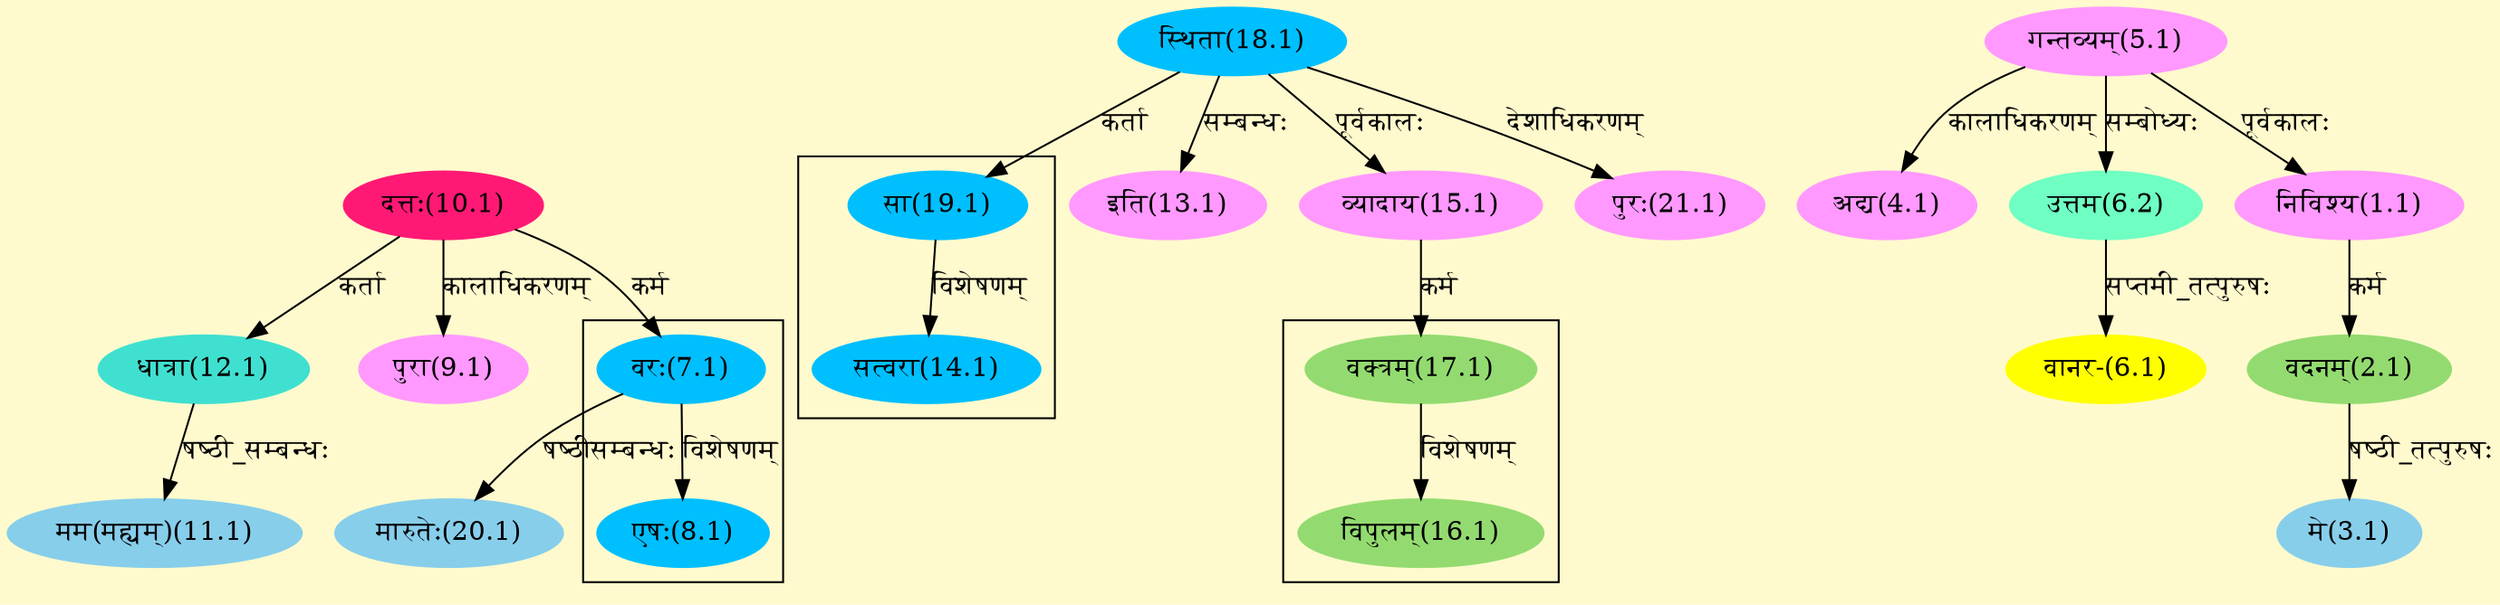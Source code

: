 digraph G{
rankdir=BT;
 compound=true;
 bgcolor="lemonchiffon1";

subgraph cluster_1{
Node8_1 [style=filled, color="#00BFFF" label = "एषः(8.1)"]
Node7_1 [style=filled, color="#00BFFF" label = "वरः(7.1)"]

}

subgraph cluster_2{
Node14_1 [style=filled, color="#00BFFF" label = "सत्वरा(14.1)"]
Node19_1 [style=filled, color="#00BFFF" label = "सा(19.1)"]

}

subgraph cluster_3{
Node16_1 [style=filled, color="#93DB70" label = "विपुलम्(16.1)"]
Node17_1 [style=filled, color="#93DB70" label = "वक्त्रम्(17.1)"]

}
Node1_1 [style=filled, color="#FF99FF" label = "निविश्य(1.1)"]
Node5_1 [style=filled, color="#FF99FF" label = "गन्तव्यम्(5.1)"]
Node2_1 [style=filled, color="#93DB70" label = "वदनम्(2.1)"]
Node3_1 [style=filled, color="#87CEEB" label = "मे(3.1)"]
Node4_1 [style=filled, color="#FF99FF" label = "अद्य(4.1)"]
Node6_1 [style=filled, color="#FFFF00" label = "वानर-(6.1)"]
Node6_2 [style=filled, color="#6FFFC3" label = "उत्तम(6.2)"]
Node7_1 [style=filled, color="#00BFFF" label = "वरः(7.1)"]
Node10_1 [style=filled, color="#FF1975" label = "दत्तः(10.1)"]
Node9_1 [style=filled, color="#FF99FF" label = "पुरा(9.1)"]
Node11_1 [style=filled, color="#87CEEB" label = "मम(मह्यम्)(11.1)"]
Node12_1 [style=filled, color="#40E0D0" label = "धात्रा(12.1)"]
Node13_1 [style=filled, color="#FF99FF" label = "इति(13.1)"]
Node18_1 [style=filled, color="#00BFFF" label = "स्थिता(18.1)"]
Node15_1 [style=filled, color="#FF99FF" label = "व्यादाय(15.1)"]
Node17_1 [style=filled, color="#93DB70" label = "वक्त्रम्(17.1)"]
Node19_1 [style=filled, color="#00BFFF" label = "सा(19.1)"]
Node20_1 [style=filled, color="#87CEEB" label = "मारुतेः(20.1)"]
Node21_1 [style=filled, color="#FF99FF" label = "पुरः(21.1)"]
/* Start of Relations section */

Node1_1 -> Node5_1 [  label="पूर्वकालः"  dir="back" ]
Node2_1 -> Node1_1 [  label="कर्म"  dir="back" ]
Node3_1 -> Node2_1 [  label="षष्ठी_तत्पुरुषः"  dir="back" ]
Node4_1 -> Node5_1 [  label="कालाधिकरणम्"  dir="back" ]
Node6_1 -> Node6_2 [  label="सप्तमी_तत्पुरुषः"  dir="back" ]
Node6_2 -> Node5_1 [  label="सम्बोध्यः"  dir="back" ]
Node7_1 -> Node10_1 [  label="कर्म"  dir="back" ]
Node8_1 -> Node7_1 [  label="विशेषणम्"  dir="back" ]
Node9_1 -> Node10_1 [  label="कालाधिकरणम्"  dir="back" ]
Node11_1 -> Node12_1 [  label="षष्ठी_सम्बन्धः"  dir="back" ]
Node12_1 -> Node10_1 [  label="कर्ता"  dir="back" ]
Node13_1 -> Node18_1 [  label="सम्बन्धः"  dir="back" ]
Node14_1 -> Node19_1 [  label="विशेषणम्"  dir="back" ]
Node15_1 -> Node18_1 [  label="पूर्वकालः"  dir="back" ]
Node16_1 -> Node17_1 [  label="विशेषणम्"  dir="back" ]
Node17_1 -> Node15_1 [  label="कर्म"  dir="back" ]
Node19_1 -> Node18_1 [  label="कर्ता"  dir="back" ]
Node20_1 -> Node7_1 [  label="षष्ठीसम्बन्धः"  dir="back" ]
Node21_1 -> Node18_1 [  label="देशाधिकरणम्"  dir="back" ]
}
